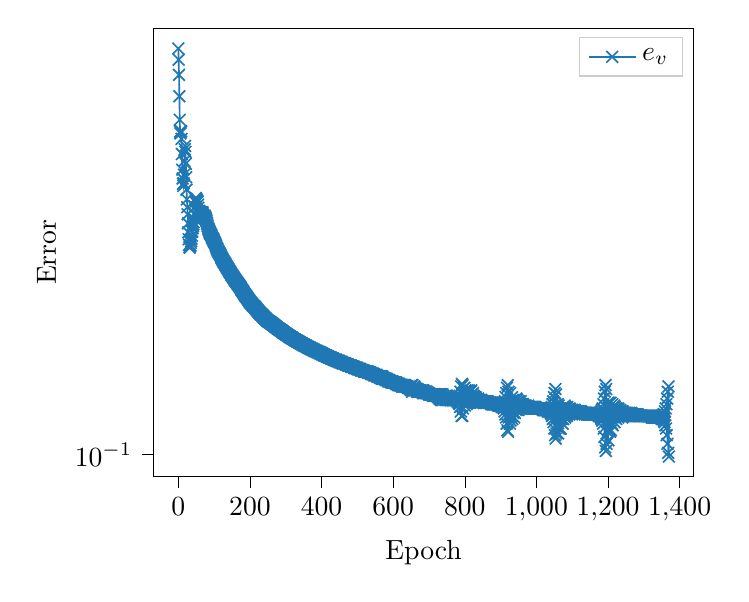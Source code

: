 % This file was created with tikzplotlib v0.9.16.
\begin{tikzpicture}

\definecolor{color0}{rgb}{0.122,0.467,0.706}

\begin{axis}[
legend cell align={left},
legend style={fill opacity=0.8, draw opacity=1, text opacity=1, draw=white!80!black},
log basis y={10},
tick align=outside,
tick pos=left,
x grid style={white!69.02!black},
xlabel={Epoch},
xmin=-68.5, xmax=1438.5,
xtick style={color=black},
y grid style={white!69.02!black},
ylabel={Error},
ymin=0.089, ymax=0.975,
ymode=log,
ytick style={color=black},
ytick={0.001,0.01,0.1,1,10},
yticklabels={
  \(\displaystyle {10^{-3}}\),
  \(\displaystyle {10^{-2}}\),
  \(\displaystyle {10^{-1}}\),
  \(\displaystyle {10^{0}}\),
  \(\displaystyle {10^{1}}\)
}
]
\addplot [semithick, color0, mark=x, mark size=3, mark options={solid}]
table {%
0 0.875
1 0.824
2 0.76
3 0.678
4 0.598
5 0.561
6 0.556
7 0.562
8 0.562
9 0.54
10 0.498
11 0.458
12 0.437
13 0.425
14 0.42
15 0.426
16 0.446
17 0.48
18 0.511
19 0.52
20 0.504
21 0.473
22 0.44
23 0.412
24 0.391
25 0.375
26 0.361
27 0.344
28 0.328
29 0.316
30 0.307
31 0.303
32 0.302
33 0.304
34 0.306
35 0.31
36 0.313
37 0.317
38 0.322
39 0.329
40 0.335
41 0.339
42 0.342
43 0.346
44 0.353
45 0.363
46 0.376
47 0.386
48 0.392
49 0.394
50 0.392
51 0.39
52 0.389
53 0.388
54 0.386
55 0.38
56 0.374
57 0.368
58 0.364
59 0.364
60 0.365
61 0.366
62 0.365
63 0.364
64 0.364
65 0.364
66 0.365
67 0.365
68 0.363
69 0.36
70 0.358
71 0.357
72 0.357
73 0.358
74 0.358
75 0.356
76 0.354
77 0.352
78 0.35
79 0.348
80 0.345
81 0.342
82 0.339
83 0.336
84 0.334
85 0.332
86 0.331
87 0.329
88 0.327
89 0.326
90 0.325
91 0.324
92 0.323
93 0.321
94 0.319
95 0.318
96 0.317
97 0.316
98 0.315
99 0.313
100 0.312
101 0.311
102 0.31
103 0.309
104 0.307
105 0.305
106 0.304
107 0.302
108 0.301
109 0.3
110 0.298
111 0.297
112 0.296
113 0.295
114 0.294
115 0.293
116 0.292
117 0.291
118 0.29
119 0.288
120 0.287
121 0.286
122 0.285
123 0.284
124 0.283
125 0.282
126 0.281
127 0.28
128 0.279
129 0.279
130 0.278
131 0.277
132 0.276
133 0.275
134 0.274
135 0.273
136 0.272
137 0.271
138 0.271
139 0.27
140 0.269
141 0.268
142 0.267
143 0.266
144 0.265
145 0.265
146 0.264
147 0.263
148 0.262
149 0.261
150 0.261
151 0.26
152 0.259
153 0.258
154 0.258
155 0.257
156 0.256
157 0.255
158 0.255
159 0.254
160 0.253
161 0.253
162 0.252
163 0.251
164 0.251
165 0.25
166 0.249
167 0.249
168 0.248
169 0.247
170 0.247
171 0.246
172 0.245
173 0.245
174 0.244
175 0.243
176 0.242
177 0.241
178 0.241
179 0.24
180 0.239
181 0.239
182 0.238
183 0.237
184 0.236
185 0.236
186 0.235
187 0.234
188 0.234
189 0.233
190 0.233
191 0.232
192 0.231
193 0.231
194 0.23
195 0.229
196 0.229
197 0.228
198 0.228
199 0.227
200 0.226
201 0.226
202 0.225
203 0.225
204 0.224
205 0.224
206 0.223
207 0.223
208 0.222
209 0.222
210 0.221
211 0.221
212 0.221
213 0.22
214 0.22
215 0.219
216 0.219
217 0.218
218 0.218
219 0.217
220 0.217
221 0.216
222 0.216
223 0.215
224 0.215
225 0.214
226 0.214
227 0.213
228 0.213
229 0.212
230 0.212
231 0.212
232 0.211
233 0.211
234 0.211
235 0.21
236 0.21
237 0.209
238 0.209
239 0.208
240 0.208
241 0.208
242 0.207
243 0.207
244 0.207
245 0.206
246 0.206
247 0.205
248 0.205
249 0.205
250 0.204
251 0.204
252 0.204
253 0.204
254 0.203
255 0.203
256 0.203
257 0.203
258 0.202
259 0.202
260 0.202
261 0.201
262 0.201
263 0.201
264 0.201
265 0.2
266 0.2
267 0.2
268 0.199
269 0.199
270 0.199
271 0.198
272 0.198
273 0.198
274 0.198
275 0.197
276 0.197
277 0.197
278 0.196
279 0.196
280 0.196
281 0.196
282 0.195
283 0.195
284 0.195
285 0.195
286 0.194
287 0.194
288 0.194
289 0.194
290 0.193
291 0.193
292 0.193
293 0.192
294 0.192
295 0.192
296 0.192
297 0.191
298 0.191
299 0.191
300 0.191
301 0.19
302 0.19
303 0.19
304 0.19
305 0.189
306 0.189
307 0.189
308 0.189
309 0.188
310 0.188
311 0.188
312 0.188
313 0.187
314 0.187
315 0.187
316 0.187
317 0.187
318 0.186
319 0.186
320 0.186
321 0.186
322 0.185
323 0.185
324 0.185
325 0.185
326 0.185
327 0.184
328 0.184
329 0.184
330 0.184
331 0.184
332 0.183
333 0.183
334 0.183
335 0.183
336 0.183
337 0.182
338 0.182
339 0.182
340 0.182
341 0.182
342 0.181
343 0.181
344 0.181
345 0.181
346 0.181
347 0.18
348 0.18
349 0.18
350 0.18
351 0.18
352 0.179
353 0.179
354 0.179
355 0.179
356 0.179
357 0.179
358 0.178
359 0.178
360 0.178
361 0.178
362 0.178
363 0.177
364 0.177
365 0.177
366 0.177
367 0.177
368 0.177
369 0.176
370 0.176
371 0.176
372 0.176
373 0.176
374 0.176
375 0.175
376 0.175
377 0.175
378 0.175
379 0.175
380 0.175
381 0.174
382 0.174
383 0.174
384 0.174
385 0.174
386 0.174
387 0.174
388 0.173
389 0.173
390 0.173
391 0.173
392 0.173
393 0.173
394 0.173
395 0.172
396 0.172
397 0.172
398 0.172
399 0.172
400 0.172
401 0.171
402 0.171
403 0.171
404 0.171
405 0.171
406 0.171
407 0.17
408 0.17
409 0.17
410 0.17
411 0.17
412 0.17
413 0.17
414 0.169
415 0.169
416 0.169
417 0.169
418 0.169
419 0.169
420 0.168
421 0.168
422 0.168
423 0.168
424 0.168
425 0.168
426 0.168
427 0.167
428 0.167
429 0.167
430 0.167
431 0.167
432 0.167
433 0.167
434 0.166
435 0.166
436 0.166
437 0.166
438 0.166
439 0.166
440 0.166
441 0.166
442 0.165
443 0.165
444 0.165
445 0.165
446 0.165
447 0.165
448 0.165
449 0.165
450 0.164
451 0.164
452 0.164
453 0.164
454 0.164
455 0.164
456 0.164
457 0.164
458 0.163
459 0.163
460 0.163
461 0.163
462 0.163
463 0.163
464 0.163
465 0.163
466 0.163
467 0.162
468 0.162
469 0.162
470 0.162
471 0.162
472 0.162
473 0.162
474 0.161
475 0.161
476 0.161
477 0.161
478 0.161
479 0.161
480 0.161
481 0.161
482 0.161
483 0.16
484 0.16
485 0.16
486 0.16
487 0.16
488 0.16
489 0.16
490 0.16
491 0.159
492 0.159
493 0.159
494 0.159
495 0.159
496 0.159
497 0.159
498 0.159
499 0.159
500 0.158
501 0.158
502 0.158
503 0.158
504 0.158
505 0.158
506 0.158
507 0.158
508 0.158
509 0.157
510 0.157
511 0.157
512 0.157
513 0.157
514 0.157
515 0.157
516 0.157
517 0.157
518 0.156
519 0.156
520 0.156
521 0.156
522 0.156
523 0.156
524 0.156
525 0.156
526 0.156
527 0.156
528 0.156
529 0.156
530 0.155
531 0.155
532 0.155
533 0.155
534 0.155
535 0.155
536 0.155
537 0.155
538 0.154
539 0.154
540 0.154
541 0.154
542 0.154
543 0.154
544 0.154
545 0.154
546 0.153
547 0.153
548 0.153
549 0.153
550 0.153
551 0.153
552 0.153
553 0.153
554 0.153
555 0.152
556 0.152
557 0.152
558 0.152
559 0.152
560 0.152
561 0.152
562 0.151
563 0.152
564 0.151
565 0.152
566 0.151
567 0.152
568 0.15
569 0.152
570 0.15
571 0.151
572 0.15
573 0.151
574 0.15
575 0.15
576 0.15
577 0.15
578 0.15
579 0.149
580 0.15
581 0.149
582 0.15
583 0.149
584 0.149
585 0.149
586 0.148
587 0.149
588 0.148
589 0.149
590 0.148
591 0.148
592 0.148
593 0.148
594 0.148
595 0.147
596 0.148
597 0.147
598 0.148
599 0.147
600 0.147
601 0.147
602 0.147
603 0.147
604 0.147
605 0.147
606 0.147
607 0.147
608 0.146
609 0.147
610 0.146
611 0.146
612 0.146
613 0.146
614 0.145
615 0.146
616 0.145
617 0.146
618 0.145
619 0.145
620 0.145
621 0.145
622 0.145
623 0.145
624 0.144
625 0.145
626 0.144
627 0.145
628 0.144
629 0.145
630 0.144
631 0.145
632 0.144
633 0.145
634 0.144
635 0.144
636 0.144
637 0.144
638 0.144
639 0.144
640 0.144
641 0.143
642 0.143
643 0.143
644 0.143
645 0.143
646 0.143
647 0.142
648 0.144
649 0.142
650 0.144
651 0.141
652 0.145
653 0.14
654 0.145
655 0.141
656 0.143
657 0.143
658 0.142
659 0.144
660 0.141
661 0.143
662 0.141
663 0.142
664 0.142
665 0.141
666 0.142
667 0.14
668 0.142
669 0.14
670 0.141
671 0.14
672 0.141
673 0.141
674 0.14
675 0.141
676 0.14
677 0.141
678 0.14
679 0.14
680 0.14
681 0.14
682 0.141
683 0.139
684 0.141
685 0.139
686 0.14
687 0.139
688 0.14
689 0.14
690 0.139
691 0.14
692 0.139
693 0.14
694 0.139
695 0.139
696 0.139
697 0.139
698 0.139
699 0.139
700 0.138
701 0.138
702 0.138
703 0.138
704 0.138
705 0.138
706 0.138
707 0.138
708 0.138
709 0.138
710 0.138
711 0.137
712 0.138
713 0.137
714 0.138
715 0.137
716 0.138
717 0.137
718 0.138
719 0.137
720 0.138
721 0.137
722 0.138
723 0.137
724 0.138
725 0.136
726 0.138
727 0.136
728 0.138
729 0.135
730 0.138
731 0.135
732 0.138
733 0.134
734 0.138
735 0.134
736 0.138
737 0.134
738 0.138
739 0.134
740 0.137
741 0.135
742 0.136
743 0.136
744 0.135
745 0.136
746 0.134
747 0.137
748 0.134
749 0.137
750 0.134
751 0.137
752 0.134
753 0.136
754 0.134
755 0.136
756 0.134
757 0.136
758 0.134
759 0.135
760 0.134
761 0.135
762 0.134
763 0.135
764 0.134
765 0.135
766 0.134
767 0.134
768 0.134
769 0.134
770 0.134
771 0.134
772 0.134
773 0.134
774 0.134
775 0.134
776 0.134
777 0.134
778 0.134
779 0.133
780 0.134
781 0.133
782 0.135
783 0.132
784 0.136
785 0.131
786 0.137
787 0.129
788 0.14
789 0.126
790 0.144
791 0.123
792 0.146
793 0.123
794 0.145
795 0.128
796 0.139
797 0.137
798 0.132
799 0.143
800 0.13
801 0.141
802 0.134
803 0.135
804 0.14
805 0.131
806 0.141
807 0.132
808 0.138
809 0.137
810 0.134
811 0.141
812 0.133
813 0.14
814 0.136
815 0.137
816 0.14
817 0.135
818 0.141
819 0.136
820 0.138
821 0.138
822 0.135
823 0.139
824 0.134
825 0.137
826 0.135
827 0.136
828 0.136
829 0.134
830 0.136
831 0.133
832 0.135
833 0.134
834 0.134
835 0.134
836 0.133
837 0.135
838 0.132
839 0.134
840 0.133
841 0.133
842 0.133
843 0.132
844 0.134
845 0.132
846 0.134
847 0.133
848 0.133
849 0.133
850 0.133
851 0.133
852 0.132
853 0.133
854 0.132
855 0.133
856 0.132
857 0.133
858 0.133
859 0.132
860 0.133
861 0.132
862 0.133
863 0.132
864 0.133
865 0.132
866 0.132
867 0.132
868 0.132
869 0.132
870 0.132
871 0.132
872 0.132
873 0.132
874 0.131
875 0.132
876 0.131
877 0.132
878 0.131
879 0.131
880 0.131
881 0.131
882 0.131
883 0.131
884 0.131
885 0.131
886 0.131
887 0.131
888 0.131
889 0.131
890 0.131
891 0.131
892 0.131
893 0.13
894 0.131
895 0.13
896 0.131
897 0.13
898 0.131
899 0.13
900 0.131
901 0.13
902 0.131
903 0.129
904 0.131
905 0.129
906 0.131
907 0.129
908 0.132
909 0.128
910 0.132
911 0.126
912 0.133
913 0.124
914 0.136
915 0.122
916 0.139
917 0.118
918 0.143
919 0.114
920 0.145
921 0.113
922 0.14
923 0.122
924 0.127
925 0.133
926 0.118
927 0.139
928 0.12
929 0.132
930 0.129
931 0.123
932 0.136
933 0.121
934 0.134
935 0.125
936 0.126
937 0.131
938 0.122
939 0.134
940 0.125
941 0.131
942 0.131
943 0.127
944 0.135
945 0.127
946 0.134
947 0.13
948 0.13
949 0.133
950 0.127
951 0.133
952 0.129
953 0.131
954 0.131
955 0.128
956 0.133
957 0.128
958 0.131
959 0.129
960 0.129
961 0.131
962 0.128
963 0.131
964 0.128
965 0.13
966 0.129
967 0.129
968 0.13
969 0.128
970 0.13
971 0.128
972 0.129
973 0.129
974 0.129
975 0.129
976 0.128
977 0.13
978 0.128
979 0.129
980 0.128
981 0.129
982 0.129
983 0.128
984 0.129
985 0.128
986 0.129
987 0.128
988 0.129
989 0.128
990 0.129
991 0.129
992 0.128
993 0.129
994 0.128
995 0.129
996 0.128
997 0.129
998 0.128
999 0.128
1000 0.128
1001 0.128
1002 0.128
1003 0.128
1004 0.128
1005 0.128
1006 0.128
1007 0.128
1008 0.128
1009 0.128
1010 0.128
1011 0.128
1012 0.128
1013 0.128
1014 0.128
1015 0.128
1016 0.128
1017 0.128
1018 0.127
1019 0.128
1020 0.127
1021 0.127
1022 0.127
1023 0.127
1024 0.127
1025 0.127
1026 0.127
1027 0.127
1028 0.127
1029 0.127
1030 0.127
1031 0.127
1032 0.126
1033 0.127
1034 0.126
1035 0.127
1036 0.126
1037 0.127
1038 0.126
1039 0.128
1040 0.125
1041 0.128
1042 0.124
1043 0.129
1044 0.123
1045 0.131
1046 0.121
1047 0.133
1048 0.119
1049 0.136
1050 0.115
1051 0.139
1052 0.111
1053 0.142
1054 0.109
1055 0.138
1056 0.112
1057 0.127
1058 0.122
1059 0.116
1060 0.131
1061 0.112
1062 0.13
1063 0.115
1064 0.121
1065 0.123
1066 0.115
1067 0.128
1068 0.115
1069 0.126
1070 0.121
1071 0.121
1072 0.127
1073 0.118
1074 0.129
1075 0.121
1076 0.126
1077 0.127
1078 0.123
1079 0.13
1080 0.122
1081 0.129
1082 0.124
1083 0.125
1084 0.128
1085 0.123
1086 0.129
1087 0.124
1088 0.127
1089 0.126
1090 0.125
1091 0.128
1092 0.124
1093 0.128
1094 0.125
1095 0.127
1096 0.126
1097 0.125
1098 0.127
1099 0.124
1100 0.127
1101 0.125
1102 0.126
1103 0.126
1104 0.125
1105 0.127
1106 0.125
1107 0.127
1108 0.125
1109 0.126
1110 0.126
1111 0.125
1112 0.126
1113 0.125
1114 0.126
1115 0.125
1116 0.126
1117 0.125
1118 0.126
1119 0.126
1120 0.125
1121 0.126
1122 0.125
1123 0.126
1124 0.125
1125 0.126
1126 0.125
1127 0.125
1128 0.125
1129 0.125
1130 0.125
1131 0.125
1132 0.125
1133 0.125
1134 0.125
1135 0.124
1136 0.125
1137 0.125
1138 0.125
1139 0.125
1140 0.124
1141 0.125
1142 0.124
1143 0.125
1144 0.124
1145 0.125
1146 0.124
1147 0.125
1148 0.124
1149 0.125
1150 0.124
1151 0.124
1152 0.124
1153 0.124
1154 0.124
1155 0.124
1156 0.124
1157 0.124
1158 0.124
1159 0.124
1160 0.124
1161 0.124
1162 0.124
1163 0.124
1164 0.124
1165 0.124
1166 0.124
1167 0.124
1168 0.124
1169 0.124
1170 0.124
1171 0.124
1172 0.124
1173 0.124
1174 0.123
1175 0.124
1176 0.123
1177 0.125
1178 0.123
1179 0.125
1180 0.122
1181 0.126
1182 0.121
1183 0.127
1184 0.12
1185 0.128
1186 0.118
1187 0.131
1188 0.115
1189 0.135
1190 0.11
1191 0.14
1192 0.104
1193 0.145
1194 0.102
1195 0.142
1196 0.106
1197 0.128
1198 0.119
1199 0.113
1200 0.132
1201 0.108
1202 0.132
1203 0.115
1204 0.122
1205 0.127
1206 0.113
1207 0.132
1208 0.114
1209 0.126
1210 0.124
1211 0.118
1212 0.131
1213 0.117
1214 0.128
1215 0.124
1216 0.122
1217 0.13
1218 0.119
1219 0.129
1220 0.123
1221 0.123
1222 0.128
1223 0.121
1224 0.128
1225 0.123
1226 0.125
1227 0.127
1228 0.122
1229 0.128
1230 0.123
1231 0.126
1232 0.126
1233 0.123
1234 0.127
1235 0.123
1236 0.126
1237 0.124
1238 0.124
1239 0.126
1240 0.122
1241 0.126
1242 0.123
1243 0.124
1244 0.125
1245 0.123
1246 0.125
1247 0.123
1248 0.125
1249 0.124
1250 0.124
1251 0.125
1252 0.123
1253 0.125
1254 0.124
1255 0.124
1256 0.124
1257 0.124
1258 0.125
1259 0.123
1260 0.125
1261 0.124
1262 0.124
1263 0.124
1264 0.124
1265 0.125
1266 0.124
1267 0.124
1268 0.124
1269 0.124
1270 0.124
1271 0.124
1272 0.124
1273 0.123
1274 0.124
1275 0.124
1276 0.124
1277 0.124
1278 0.123
1279 0.124
1280 0.123
1281 0.124
1282 0.123
1283 0.124
1284 0.123
1285 0.123
1286 0.123
1287 0.123
1288 0.123
1289 0.123
1290 0.123
1291 0.123
1292 0.123
1293 0.123
1294 0.123
1295 0.123
1296 0.123
1297 0.123
1298 0.123
1299 0.123
1300 0.123
1301 0.123
1302 0.123
1303 0.123
1304 0.123
1305 0.123
1306 0.123
1307 0.123
1308 0.123
1309 0.123
1310 0.123
1311 0.123
1312 0.123
1313 0.123
1314 0.123
1315 0.123
1316 0.123
1317 0.123
1318 0.123
1319 0.123
1320 0.123
1321 0.123
1322 0.122
1323 0.123
1324 0.122
1325 0.123
1326 0.122
1327 0.122
1328 0.122
1329 0.122
1330 0.122
1331 0.122
1332 0.122
1333 0.122
1334 0.122
1335 0.122
1336 0.122
1337 0.122
1338 0.122
1339 0.122
1340 0.122
1341 0.122
1342 0.122
1343 0.122
1344 0.122
1345 0.122
1346 0.122
1347 0.122
1348 0.122
1349 0.123
1350 0.121
1351 0.123
1352 0.121
1353 0.123
1354 0.121
1355 0.124
1356 0.12
1357 0.124
1358 0.119
1359 0.126
1360 0.117
1361 0.128
1362 0.115
1363 0.131
1364 0.111
1365 0.135
1366 0.106
1367 0.14
1368 0.101
1369 0.144
1370 0.099
};
\addlegendentry{$e_v$}
\end{axis}

\end{tikzpicture}
